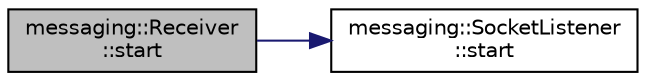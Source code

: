 digraph "messaging::Receiver::start"
{
 // LATEX_PDF_SIZE
  edge [fontname="Helvetica",fontsize="10",labelfontname="Helvetica",labelfontsize="10"];
  node [fontname="Helvetica",fontsize="10",shape=record];
  rankdir="LR";
  Node1 [label="messaging::Receiver\l::start",height=0.2,width=0.4,color="black", fillcolor="grey75", style="filled", fontcolor="black",tooltip=" "];
  Node1 -> Node2 [color="midnightblue",fontsize="10",style="solid",fontname="Helvetica"];
  Node2 [label="messaging::SocketListener\l::start",height=0.2,width=0.4,color="black", fillcolor="white", style="filled",URL="$classmessaging_1_1_socket_listener.html#afaa24fc8b00669db93aa549928276d21",tooltip=" "];
}
